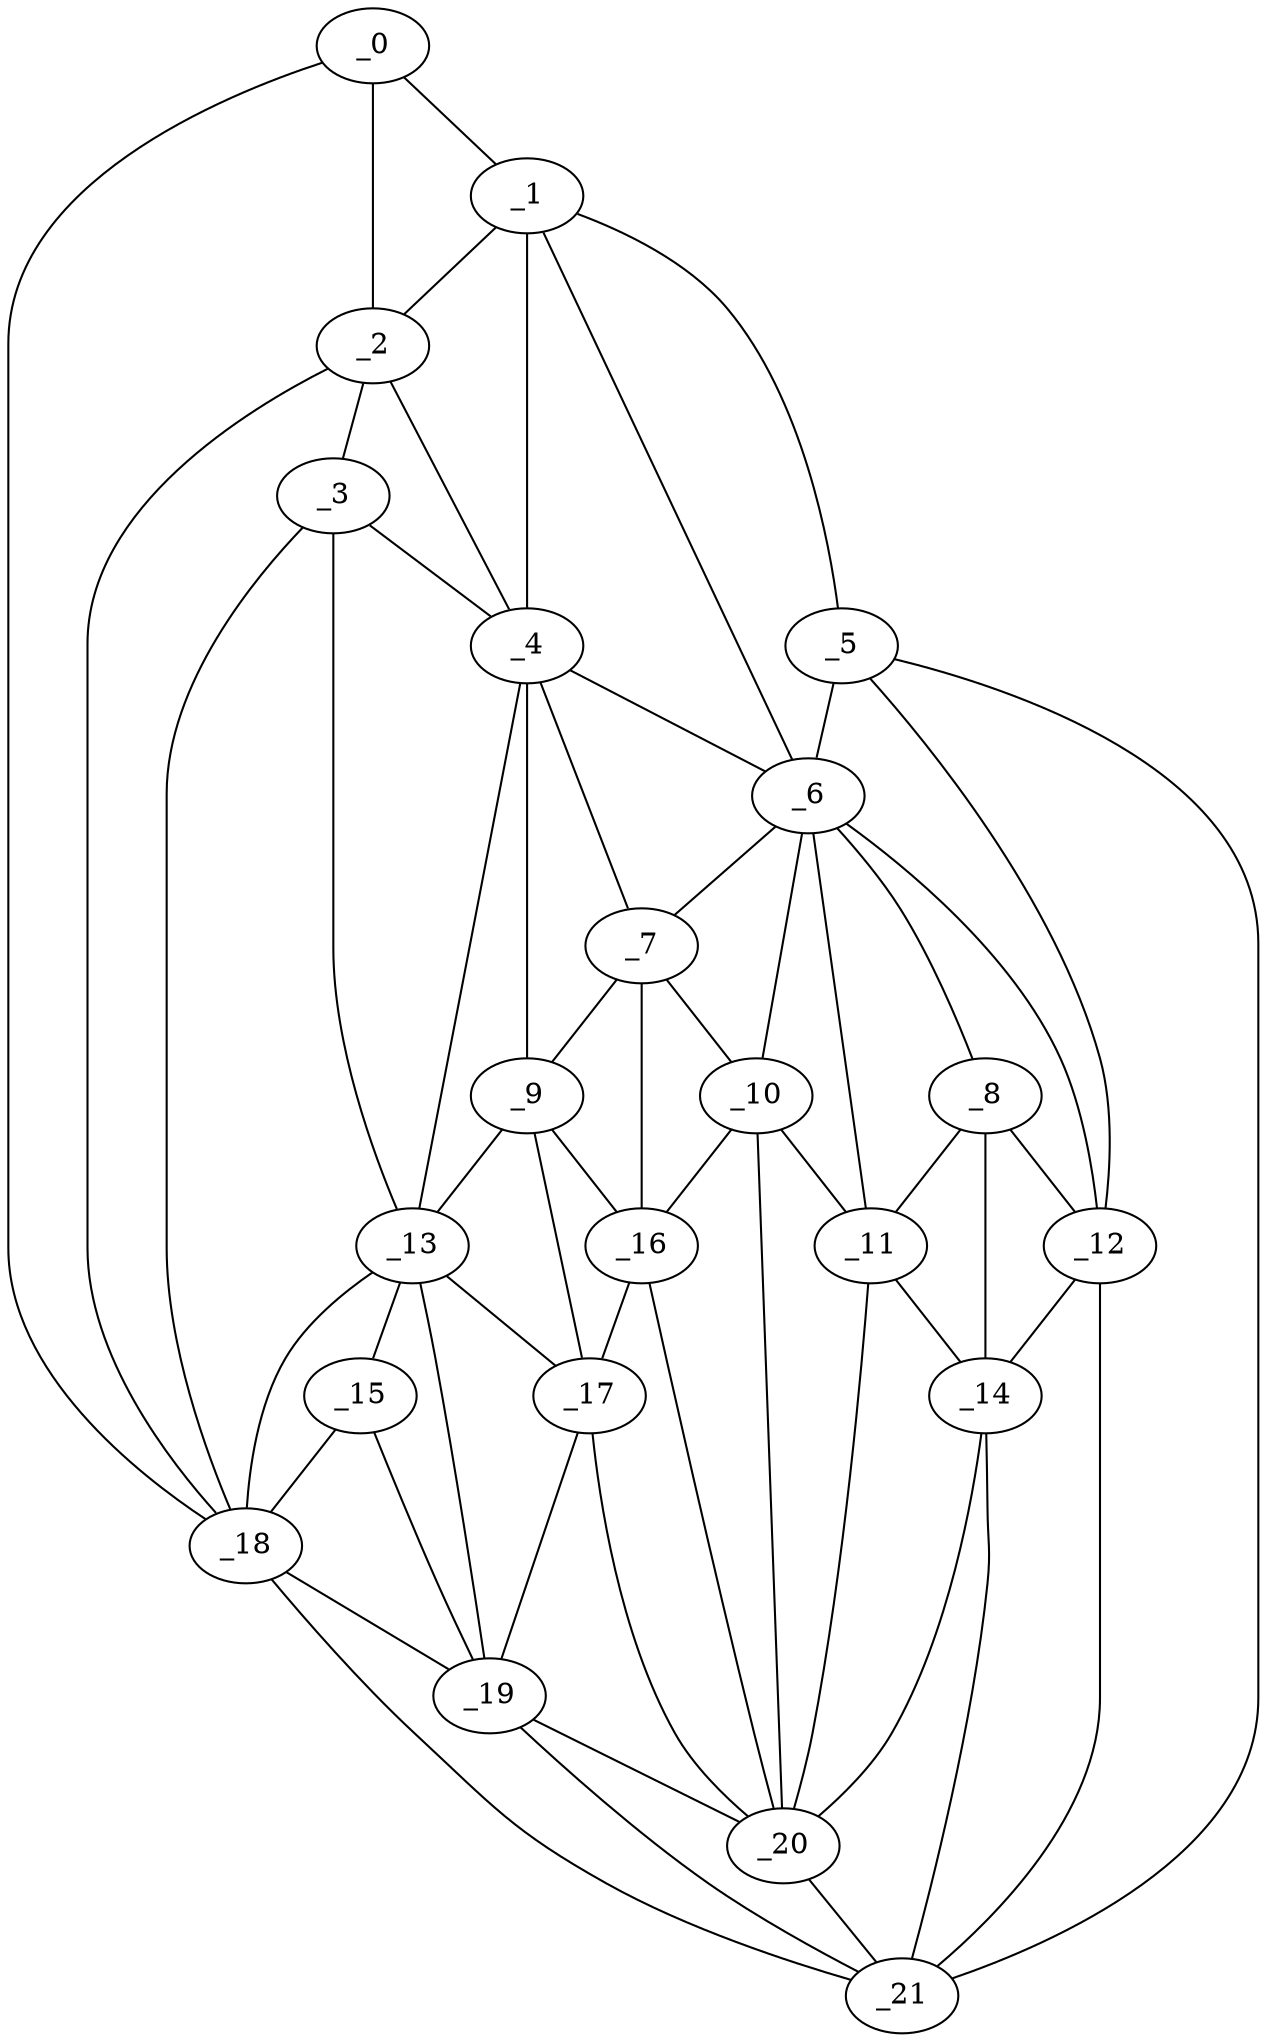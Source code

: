 graph "obj9__300.gxl" {
	_0	 [x=28,
		y=10];
	_1	 [x=29,
		y=21];
	_0 -- _1	 [valence=1];
	_2	 [x=48,
		y=13];
	_0 -- _2	 [valence=2];
	_18	 [x=99,
		y=18];
	_0 -- _18	 [valence=1];
	_1 -- _2	 [valence=2];
	_4	 [x=61,
		y=41];
	_1 -- _4	 [valence=2];
	_5	 [x=62,
		y=124];
	_1 -- _5	 [valence=1];
	_6	 [x=68,
		y=95];
	_1 -- _6	 [valence=2];
	_3	 [x=61,
		y=16];
	_2 -- _3	 [valence=2];
	_2 -- _4	 [valence=1];
	_2 -- _18	 [valence=2];
	_3 -- _4	 [valence=1];
	_13	 [x=89,
		y=35];
	_3 -- _13	 [valence=2];
	_3 -- _18	 [valence=1];
	_4 -- _6	 [valence=1];
	_7	 [x=79,
		y=58];
	_4 -- _7	 [valence=2];
	_9	 [x=81,
		y=51];
	_4 -- _9	 [valence=2];
	_4 -- _13	 [valence=2];
	_5 -- _6	 [valence=1];
	_12	 [x=85,
		y=101];
	_5 -- _12	 [valence=1];
	_21	 [x=102,
		y=102];
	_5 -- _21	 [valence=1];
	_6 -- _7	 [valence=2];
	_8	 [x=80,
		y=95];
	_6 -- _8	 [valence=2];
	_10	 [x=83,
		y=77];
	_6 -- _10	 [valence=2];
	_11	 [x=84,
		y=85];
	_6 -- _11	 [valence=1];
	_6 -- _12	 [valence=1];
	_7 -- _9	 [valence=2];
	_7 -- _10	 [valence=1];
	_16	 [x=97,
		y=63];
	_7 -- _16	 [valence=2];
	_8 -- _11	 [valence=2];
	_8 -- _12	 [valence=1];
	_14	 [x=92,
		y=98];
	_8 -- _14	 [valence=1];
	_9 -- _13	 [valence=2];
	_9 -- _16	 [valence=2];
	_17	 [x=98,
		y=52];
	_9 -- _17	 [valence=1];
	_10 -- _11	 [valence=2];
	_10 -- _16	 [valence=2];
	_20	 [x=100,
		y=80];
	_10 -- _20	 [valence=2];
	_11 -- _14	 [valence=2];
	_11 -- _20	 [valence=2];
	_12 -- _14	 [valence=2];
	_12 -- _21	 [valence=2];
	_15	 [x=97,
		y=30];
	_13 -- _15	 [valence=1];
	_13 -- _17	 [valence=2];
	_13 -- _18	 [valence=1];
	_19	 [x=99,
		y=39];
	_13 -- _19	 [valence=1];
	_14 -- _20	 [valence=1];
	_14 -- _21	 [valence=1];
	_15 -- _18	 [valence=2];
	_15 -- _19	 [valence=2];
	_16 -- _17	 [valence=2];
	_16 -- _20	 [valence=1];
	_17 -- _19	 [valence=2];
	_17 -- _20	 [valence=2];
	_18 -- _19	 [valence=2];
	_18 -- _21	 [valence=1];
	_19 -- _20	 [valence=1];
	_19 -- _21	 [valence=2];
	_20 -- _21	 [valence=2];
}
